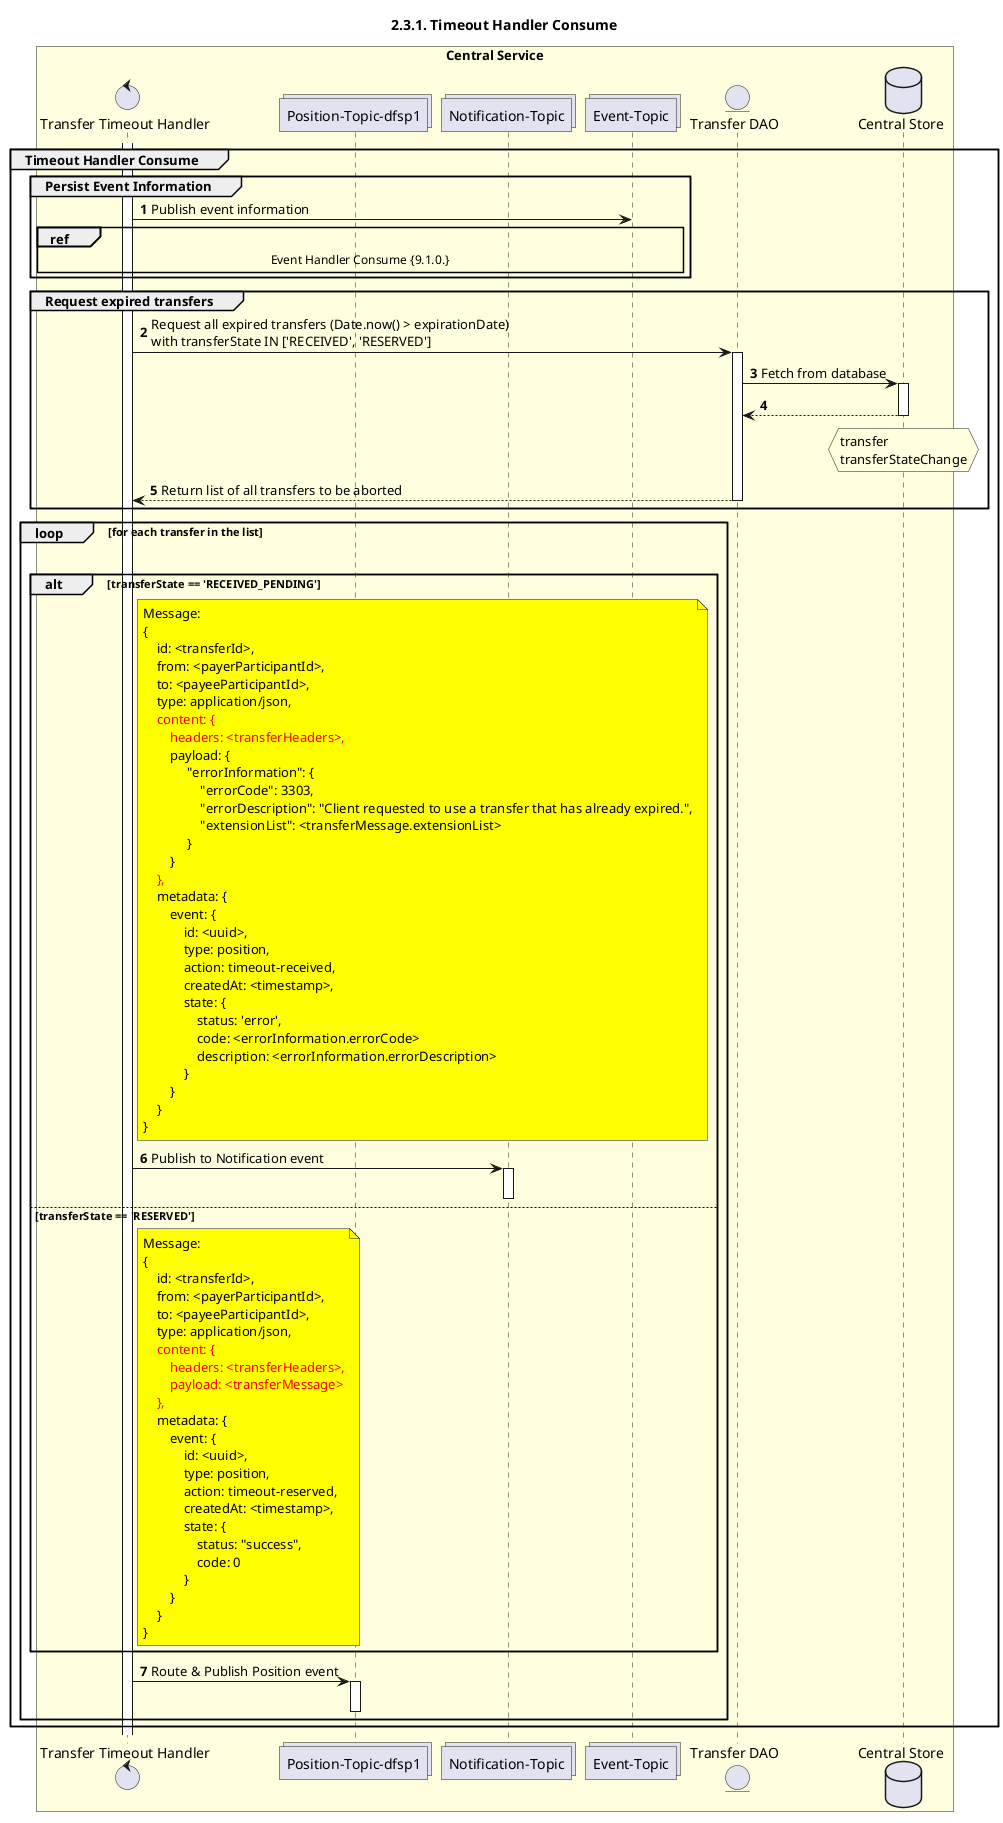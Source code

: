 @startuml
' declate title
title 2.3.1. Timeout Handler Consume

autonumber

' Actor Keys:
'   boundary - APIs/Interfaces, etc
'   collections - Kafka Topics
'   control - Kafka Consumers
'   entity - Database Access Objects
'   database - Database Persistance Store

' declare actors
control "Transfer Timeout Handler" as EXP_HANDLER
collections "Position-Topic-dfsp1" as TOPIC_POSITION_DFSP1
collections "Notification-Topic" as TOPIC_NOTIFICATIONS
collections "Event-Topic" as TOPIC_EVENT
entity "Transfer DAO" as TRANS_DAO
database "Central Store" as DB

box "Central Service" #LightYellow
    participant EXP_HANDLER
    participant TOPIC_POSITION_DFSP1
    participant TOPIC_NOTIFICATIONS
    participant TOPIC_EVENT
    participant TRANS_DAO
    participant DB
end box

' start flow
activate EXP_HANDLER
group Timeout Handler Consume
    group Persist Event Information
        EXP_HANDLER -> TOPIC_EVENT: Publish event information
        ref over EXP_HANDLER, TOPIC_EVENT :  Event Handler Consume {9.1.0.}
    end

    group Request expired transfers
        EXP_HANDLER -> TRANS_DAO: Request all expired transfers (Date.now() > expirationDate) \nwith transferState IN ['RECEIVED', 'RESERVED']
        activate TRANS_DAO
        TRANS_DAO -> DB: Fetch from database
        activate DB
        DB --> TRANS_DAO
        deactivate DB
        hnote over DB #lightyellow
            transfer
            transferStateChange
        end note
        EXP_HANDLER <-- TRANS_DAO: Return list of all transfers to be aborted
        deactivate TRANS_DAO
    end

    loop for each transfer in the list
        |||
        alt transferState == 'RECEIVED_PENDING'
            note right of EXP_HANDLER #yellow
                Message:
                {
                    id: <transferId>,
                    from: <payerParticipantId>,
                    to: <payeeParticipantId>,
                    type: application/json,
                    <color #FF0000>content: {</color>
                        <color #FF0000>headers: <transferHeaders>,</color>
                        payload: {
                             "errorInformation": {
                                 "errorCode": 3303,
                                 "errorDescription": "Client requested to use a transfer that has already expired.",
                                 "extensionList": <transferMessage.extensionList>
                             }
                        }
                    <color #FF0000>},</color>
                    metadata: {
                        event: {
                            id: <uuid>,
                            type: position,
                            action: timeout-received,
                            createdAt: <timestamp>,
                            state: {
                                status: 'error',
                                code: <errorInformation.errorCode>
                                description: <errorInformation.errorDescription>
                            }
                        }
                    }
                }
            end note
            EXP_HANDLER -> TOPIC_NOTIFICATIONS: Publish to Notification event
            activate TOPIC_NOTIFICATIONS
            deactivate TOPIC_NOTIFICATIONS
        else transferState == 'RESERVED'
            note right of EXP_HANDLER #yellow
                Message:
                {
                    id: <transferId>,
                    from: <payerParticipantId>,
                    to: <payeeParticipantId>,
                    type: application/json,
                    <color #FF0000>content: {</color>
                        <color #FF0000>headers: <transferHeaders>,</color>
                        <color #FF0000>payload: <transferMessage></color>
                    <color #FF0000>},</color>
                    metadata: {
                        event: {
                            id: <uuid>,
                            type: position,
                            action: timeout-reserved,
                            createdAt: <timestamp>,
                            state: {
                                status: "success",
                                code: 0
                            }
                        }
                    }
                }
            end note
        end
        EXP_HANDLER -> TOPIC_POSITION_DFSP1: Route & Publish Position event
        activate TOPIC_POSITION_DFSP1
        deactivate TOPIC_POSITION_DFSP1
    end
end
@enduml
